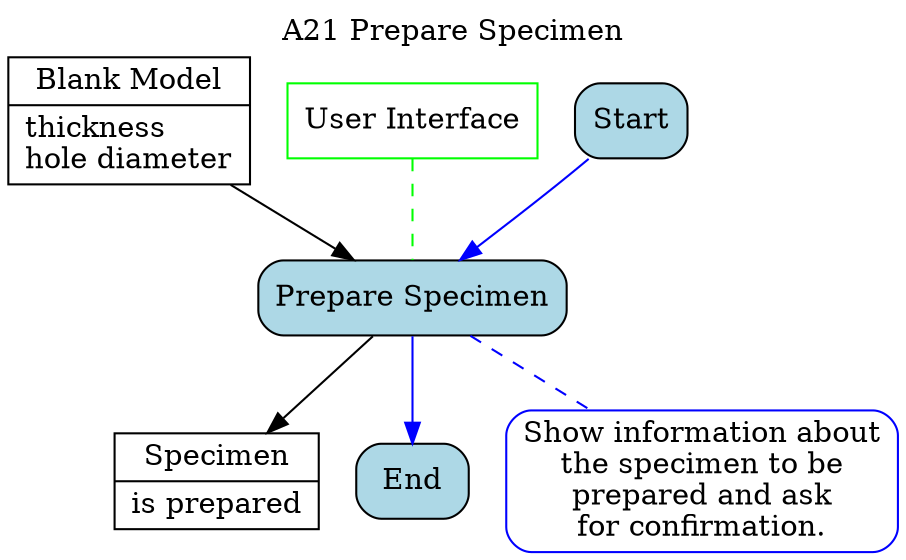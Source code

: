 digraph behaviourmodel {

# activity title
labelloc="t"
label="A21 Prepare Specimen"

# inputs and outputs
node [shape=record, style=filled, fillcolor=white, color=black]
blank [label="{Blank Model|thickness\lhole diameter\l}"];
spec [label="{Specimen|is prepared\l}"];

# mechanisms
node [shape=box, style=filled, fillcolor=white, color=green]
m1 [label="User Interface"]

# tasks definition
node [shape=box, style="filled, rounded", fillcolor=lightblue, color=black]
Start
t1 [label="Prepare Specimen"]
End

# rules
node [shape=box, style="filled, rounded", fillcolor=white, color=blue]
r1 [label="Show information about\nthe specimen to be\nprepared and ask\nfor confirmation."]

# attaching rules
edge [dir=none, color=blue, style=dashed]
t1 -> r1

# task sequence
edge [dir=forward, color=blue, fontcolor=blue, style=solid]
Start -> t1 -> End

# attaching mechanisms
edge [dir=none, color=green, style=dashed]
m1 -> t1

# attaching inputs and outputs
edge [dir=forward, color=black, fontcolor=black, style=solid]
blank -> t1
t1 -> spec

# constraints
node [shape=ellipse, style=filled, fillcolor=white, color=red]

# attaching constraints
edge [dir=none, color=red, style=dashed]

}

